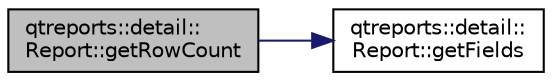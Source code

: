 digraph "qtreports::detail::Report::getRowCount"
{
 // INTERACTIVE_SVG=YES
  bgcolor="transparent";
  edge [fontname="Helvetica",fontsize="10",labelfontname="Helvetica",labelfontsize="10"];
  node [fontname="Helvetica",fontsize="10",shape=record];
  rankdir="LR";
  Node1 [label="qtreports::detail::\lReport::getRowCount",height=0.2,width=0.4,color="black", fillcolor="grey75", style="filled", fontcolor="black"];
  Node1 -> Node2 [color="midnightblue",fontsize="10",style="solid",fontname="Helvetica"];
  Node2 [label="qtreports::detail::\lReport::getFields",height=0.2,width=0.4,color="black",URL="$classqtreports_1_1detail_1_1_report.html#a0954c5253b36d9a1fe2bd3784f70d7de",tooltip="Возвращает карту <field> "];
}
